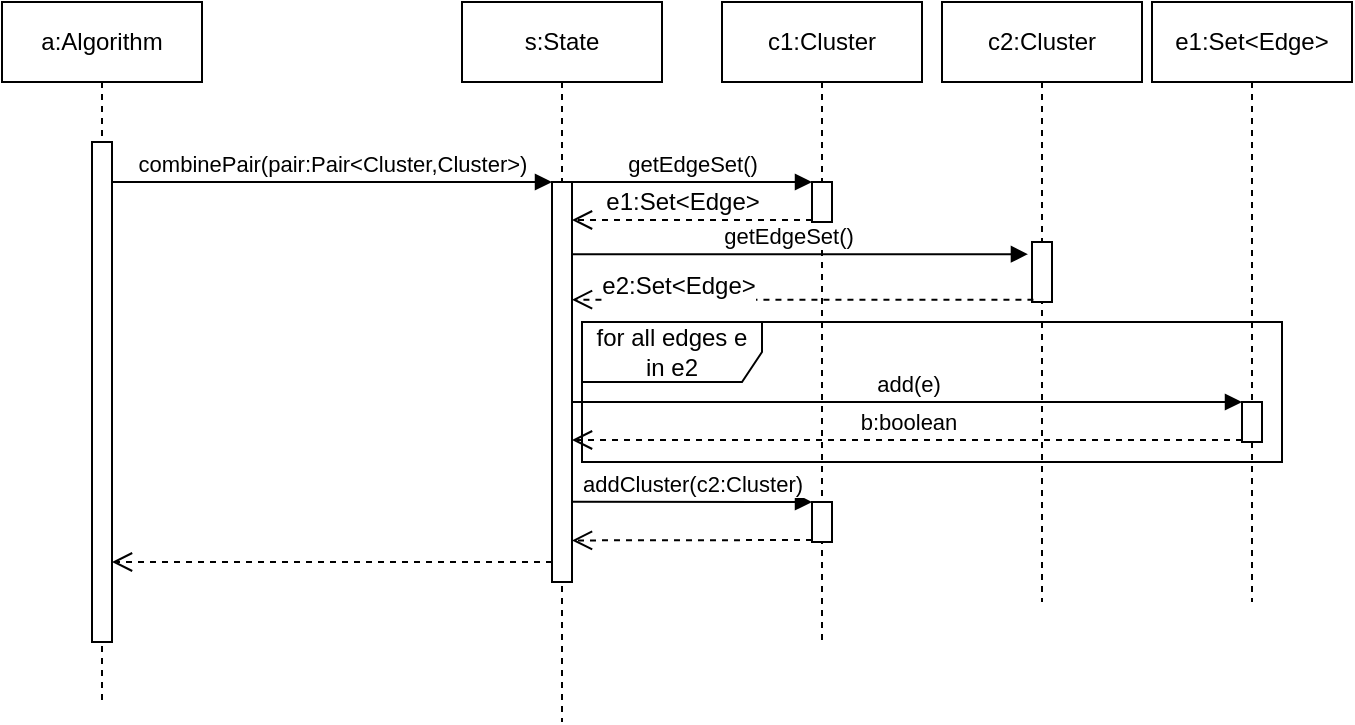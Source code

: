 <mxfile version="10.6.0"><diagram id="ARdP_rugYEo-7Jftr_L8" name="Page-1"><mxGraphModel dx="961" dy="527" grid="1" gridSize="10" guides="1" tooltips="1" connect="1" arrows="1" fold="1" page="1" pageScale="1" pageWidth="850" pageHeight="1100" math="0" shadow="0"><root><mxCell id="0"/><mxCell id="1" parent="0"/><mxCell id="FNy7CvpIsXF76sPHOhJe-1" value="a:Algorithm" style="shape=umlLifeline;perimeter=lifelinePerimeter;whiteSpace=wrap;html=1;container=1;collapsible=0;recursiveResize=0;outlineConnect=0;" vertex="1" parent="1"><mxGeometry x="110" y="220" width="100" height="350" as="geometry"/></mxCell><mxCell id="FNy7CvpIsXF76sPHOhJe-3" value="" style="html=1;points=[];perimeter=orthogonalPerimeter;" vertex="1" parent="FNy7CvpIsXF76sPHOhJe-1"><mxGeometry x="45" y="70" width="10" height="250" as="geometry"/></mxCell><mxCell id="FNy7CvpIsXF76sPHOhJe-2" value="s:State" style="shape=umlLifeline;perimeter=lifelinePerimeter;whiteSpace=wrap;html=1;container=1;collapsible=0;recursiveResize=0;outlineConnect=0;" vertex="1" parent="1"><mxGeometry x="340" y="220" width="100" height="360" as="geometry"/></mxCell><mxCell id="FNy7CvpIsXF76sPHOhJe-4" value="" style="html=1;points=[];perimeter=orthogonalPerimeter;" vertex="1" parent="FNy7CvpIsXF76sPHOhJe-2"><mxGeometry x="45" y="90" width="10" height="200" as="geometry"/></mxCell><mxCell id="FNy7CvpIsXF76sPHOhJe-22" value="for all edges e in e2" style="shape=umlFrame;whiteSpace=wrap;html=1;width=90;height=30;" vertex="1" parent="FNy7CvpIsXF76sPHOhJe-2"><mxGeometry x="60" y="160" width="350" height="70" as="geometry"/></mxCell><mxCell id="FNy7CvpIsXF76sPHOhJe-5" value="combinePair(pair:Pair&amp;lt;Cluster,Cluster&amp;gt;)" style="html=1;verticalAlign=bottom;endArrow=block;entryX=0;entryY=0;" edge="1" target="FNy7CvpIsXF76sPHOhJe-4" parent="1" source="FNy7CvpIsXF76sPHOhJe-3"><mxGeometry relative="1" as="geometry"><mxPoint x="225" y="310" as="sourcePoint"/></mxGeometry></mxCell><mxCell id="FNy7CvpIsXF76sPHOhJe-7" value="c1:Cluster" style="shape=umlLifeline;perimeter=lifelinePerimeter;whiteSpace=wrap;html=1;container=1;collapsible=0;recursiveResize=0;outlineConnect=0;" vertex="1" parent="1"><mxGeometry x="470" y="220" width="100" height="320" as="geometry"/></mxCell><mxCell id="FNy7CvpIsXF76sPHOhJe-11" value="" style="html=1;points=[];perimeter=orthogonalPerimeter;" vertex="1" parent="FNy7CvpIsXF76sPHOhJe-7"><mxGeometry x="45" y="90" width="10" height="20" as="geometry"/></mxCell><mxCell id="FNy7CvpIsXF76sPHOhJe-29" value="" style="html=1;points=[];perimeter=orthogonalPerimeter;" vertex="1" parent="FNy7CvpIsXF76sPHOhJe-7"><mxGeometry x="45" y="250" width="10" height="20" as="geometry"/></mxCell><mxCell id="FNy7CvpIsXF76sPHOhJe-10" value="c2:Cluster" style="shape=umlLifeline;perimeter=lifelinePerimeter;whiteSpace=wrap;html=1;container=1;collapsible=0;recursiveResize=0;outlineConnect=0;" vertex="1" parent="1"><mxGeometry x="580" y="220" width="100" height="300" as="geometry"/></mxCell><mxCell id="FNy7CvpIsXF76sPHOhJe-14" value="" style="html=1;points=[];perimeter=orthogonalPerimeter;" vertex="1" parent="FNy7CvpIsXF76sPHOhJe-10"><mxGeometry x="45" y="120" width="10" height="30" as="geometry"/></mxCell><mxCell id="FNy7CvpIsXF76sPHOhJe-13" value="" style="html=1;verticalAlign=bottom;endArrow=open;dashed=1;endSize=8;exitX=0;exitY=0.95;" edge="1" source="FNy7CvpIsXF76sPHOhJe-11" parent="1" target="FNy7CvpIsXF76sPHOhJe-4"><mxGeometry relative="1" as="geometry"><mxPoint x="435" y="366" as="targetPoint"/></mxGeometry></mxCell><mxCell id="FNy7CvpIsXF76sPHOhJe-17" value="e1:Set&amp;lt;Edge&amp;gt;" style="text;html=1;resizable=0;points=[];align=center;verticalAlign=middle;labelBackgroundColor=#ffffff;" vertex="1" connectable="0" parent="FNy7CvpIsXF76sPHOhJe-13"><mxGeometry x="0.215" y="-2" relative="1" as="geometry"><mxPoint x="8" y="-7" as="offset"/></mxGeometry></mxCell><mxCell id="FNy7CvpIsXF76sPHOhJe-12" value="getEdgeSet()" style="html=1;verticalAlign=bottom;endArrow=block;entryX=0;entryY=0;" edge="1" target="FNy7CvpIsXF76sPHOhJe-11" parent="1" source="FNy7CvpIsXF76sPHOhJe-4"><mxGeometry relative="1" as="geometry"><mxPoint x="435" y="350" as="sourcePoint"/></mxGeometry></mxCell><mxCell id="FNy7CvpIsXF76sPHOhJe-15" value="getEdgeSet()" style="html=1;verticalAlign=bottom;endArrow=block;entryX=-0.203;entryY=0.203;entryDx=0;entryDy=0;entryPerimeter=0;" edge="1" parent="1" source="FNy7CvpIsXF76sPHOhJe-4" target="FNy7CvpIsXF76sPHOhJe-14"><mxGeometry x="-0.053" relative="1" as="geometry"><mxPoint x="500" y="350" as="sourcePoint"/><mxPoint x="595" y="350" as="targetPoint"/><mxPoint as="offset"/></mxGeometry></mxCell><mxCell id="FNy7CvpIsXF76sPHOhJe-16" value="" style="html=1;verticalAlign=bottom;endArrow=open;dashed=1;endSize=8;exitX=0.072;exitY=0.962;exitDx=0;exitDy=0;exitPerimeter=0;" edge="1" parent="1" source="FNy7CvpIsXF76sPHOhJe-14" target="FNy7CvpIsXF76sPHOhJe-4"><mxGeometry relative="1" as="geometry"><mxPoint x="595" y="370" as="sourcePoint"/><mxPoint x="515" y="370" as="targetPoint"/></mxGeometry></mxCell><mxCell id="FNy7CvpIsXF76sPHOhJe-18" value="e2:Set&amp;lt;Edge&amp;gt;" style="text;html=1;resizable=0;points=[];align=center;verticalAlign=middle;labelBackgroundColor=#ffffff;" vertex="1" connectable="0" parent="1"><mxGeometry x="440.167" y="368.833" as="geometry"><mxPoint x="8" y="-7" as="offset"/></mxGeometry></mxCell><mxCell id="FNy7CvpIsXF76sPHOhJe-21" value="e1:Set&amp;lt;Edge&amp;gt;" style="shape=umlLifeline;perimeter=lifelinePerimeter;whiteSpace=wrap;html=1;container=1;collapsible=0;recursiveResize=0;outlineConnect=0;" vertex="1" parent="1"><mxGeometry x="685" y="220" width="100" height="300" as="geometry"/></mxCell><mxCell id="FNy7CvpIsXF76sPHOhJe-23" value="" style="html=1;points=[];perimeter=orthogonalPerimeter;" vertex="1" parent="FNy7CvpIsXF76sPHOhJe-21"><mxGeometry x="45" y="200" width="10" height="20" as="geometry"/></mxCell><mxCell id="FNy7CvpIsXF76sPHOhJe-24" value="add(e)" style="html=1;verticalAlign=bottom;endArrow=block;entryX=0;entryY=0;" edge="1" target="FNy7CvpIsXF76sPHOhJe-23" parent="1" source="FNy7CvpIsXF76sPHOhJe-4"><mxGeometry relative="1" as="geometry"><mxPoint x="635" y="410" as="sourcePoint"/></mxGeometry></mxCell><mxCell id="FNy7CvpIsXF76sPHOhJe-25" value="b:boolean" style="html=1;verticalAlign=bottom;endArrow=open;dashed=1;endSize=8;exitX=0;exitY=0.95;" edge="1" source="FNy7CvpIsXF76sPHOhJe-23" parent="1" target="FNy7CvpIsXF76sPHOhJe-4"><mxGeometry relative="1" as="geometry"><mxPoint x="635" y="486" as="targetPoint"/></mxGeometry></mxCell><mxCell id="FNy7CvpIsXF76sPHOhJe-31" value="" style="html=1;verticalAlign=bottom;endArrow=open;dashed=1;endSize=8;exitX=0;exitY=0.95;" edge="1" source="FNy7CvpIsXF76sPHOhJe-29" parent="1"><mxGeometry relative="1" as="geometry"><mxPoint x="395" y="489.207" as="targetPoint"/></mxGeometry></mxCell><mxCell id="FNy7CvpIsXF76sPHOhJe-30" value="addCluster(c2:Cluster)" style="html=1;verticalAlign=bottom;endArrow=block;entryX=0;entryY=0;" edge="1" target="FNy7CvpIsXF76sPHOhJe-29" parent="1"><mxGeometry relative="1" as="geometry"><mxPoint x="395" y="469.897" as="sourcePoint"/></mxGeometry></mxCell><mxCell id="FNy7CvpIsXF76sPHOhJe-6" value="" style="html=1;verticalAlign=bottom;endArrow=open;dashed=1;endSize=8;exitX=0;exitY=0.95;" edge="1" source="FNy7CvpIsXF76sPHOhJe-4" parent="1" target="FNy7CvpIsXF76sPHOhJe-3"><mxGeometry relative="1" as="geometry"><mxPoint x="220" y="424" as="targetPoint"/></mxGeometry></mxCell></root></mxGraphModel></diagram></mxfile>